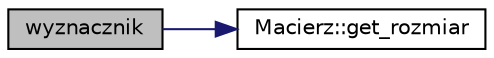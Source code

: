 digraph "wyznacznik"
{
  edge [fontname="Helvetica",fontsize="10",labelfontname="Helvetica",labelfontsize="10"];
  node [fontname="Helvetica",fontsize="10",shape=record];
  rankdir="LR";
  Node1 [label="wyznacznik",height=0.2,width=0.4,color="black", fillcolor="grey75", style="filled" fontcolor="black"];
  Node1 -> Node2 [color="midnightblue",fontsize="10",style="solid",fontname="Helvetica"];
  Node2 [label="Macierz::get_rozmiar",height=0.2,width=0.4,color="black", fillcolor="white", style="filled",URL="$class_macierz.html#a53f82ec5dc1257c56062f6388a5db84a",tooltip="Metoda pobiera rozmiar macierzy. "];
}
